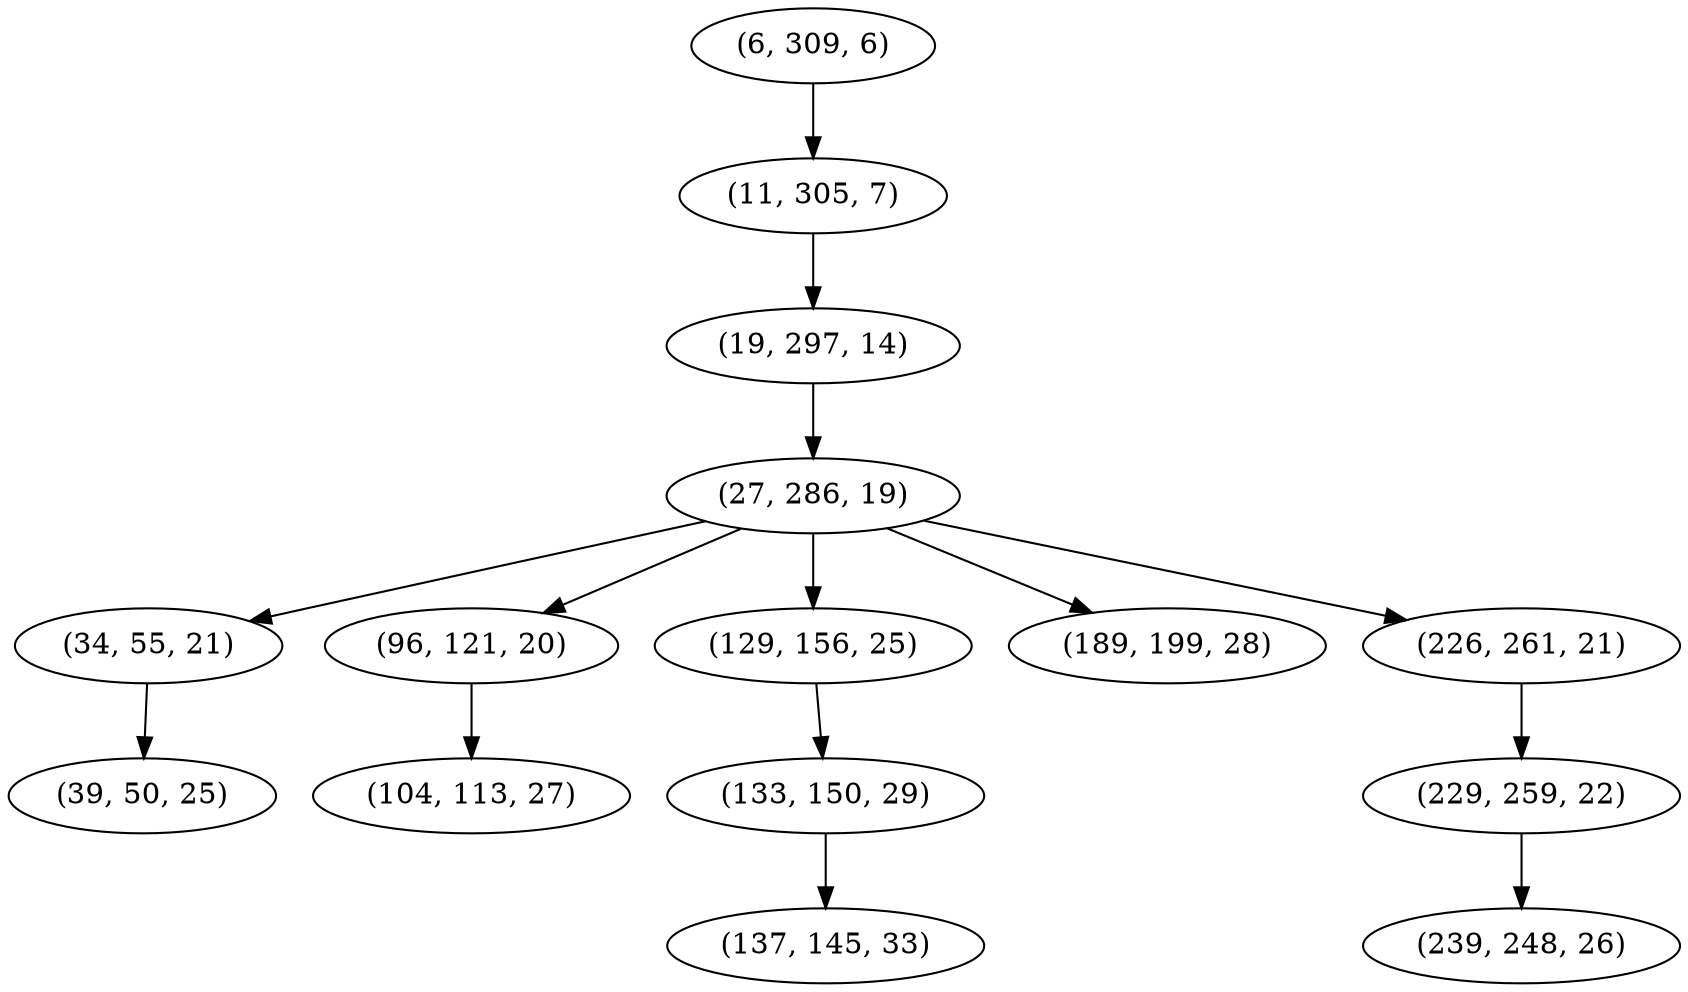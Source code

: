 digraph tree {
    "(6, 309, 6)";
    "(11, 305, 7)";
    "(19, 297, 14)";
    "(27, 286, 19)";
    "(34, 55, 21)";
    "(39, 50, 25)";
    "(96, 121, 20)";
    "(104, 113, 27)";
    "(129, 156, 25)";
    "(133, 150, 29)";
    "(137, 145, 33)";
    "(189, 199, 28)";
    "(226, 261, 21)";
    "(229, 259, 22)";
    "(239, 248, 26)";
    "(6, 309, 6)" -> "(11, 305, 7)";
    "(11, 305, 7)" -> "(19, 297, 14)";
    "(19, 297, 14)" -> "(27, 286, 19)";
    "(27, 286, 19)" -> "(34, 55, 21)";
    "(27, 286, 19)" -> "(96, 121, 20)";
    "(27, 286, 19)" -> "(129, 156, 25)";
    "(27, 286, 19)" -> "(189, 199, 28)";
    "(27, 286, 19)" -> "(226, 261, 21)";
    "(34, 55, 21)" -> "(39, 50, 25)";
    "(96, 121, 20)" -> "(104, 113, 27)";
    "(129, 156, 25)" -> "(133, 150, 29)";
    "(133, 150, 29)" -> "(137, 145, 33)";
    "(226, 261, 21)" -> "(229, 259, 22)";
    "(229, 259, 22)" -> "(239, 248, 26)";
}
